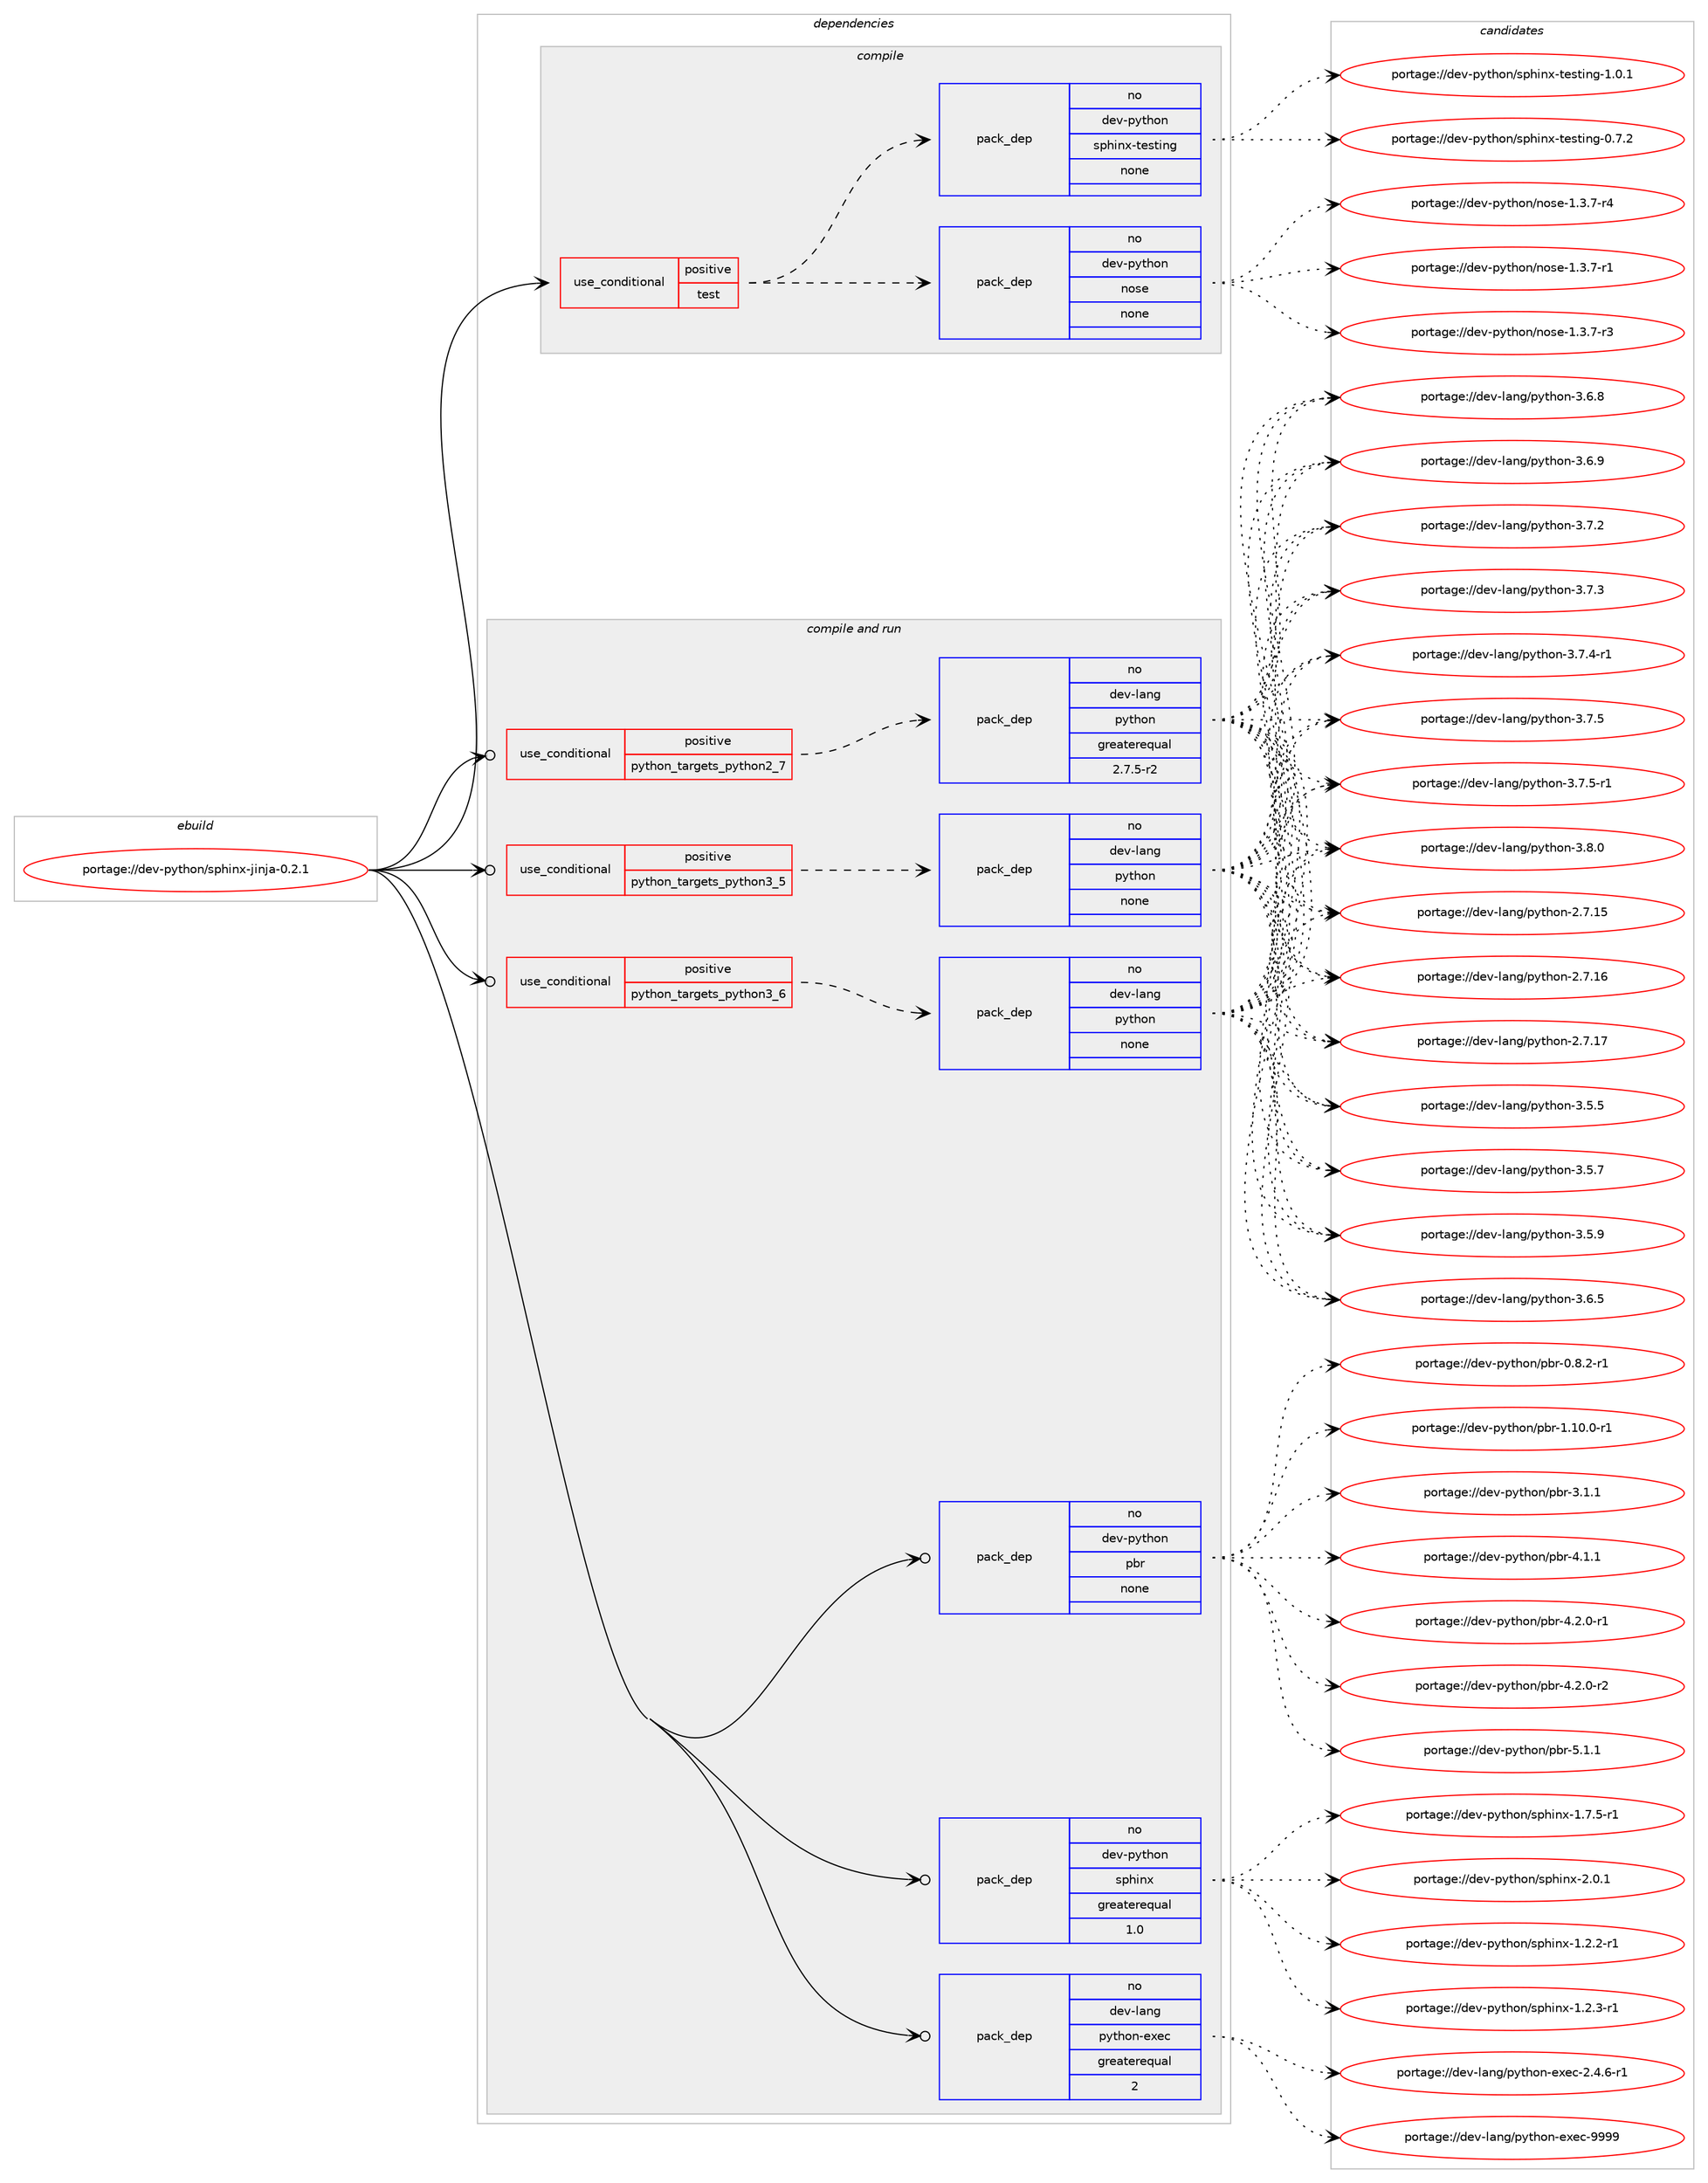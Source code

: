 digraph prolog {

# *************
# Graph options
# *************

newrank=true;
concentrate=true;
compound=true;
graph [rankdir=LR,fontname=Helvetica,fontsize=10,ranksep=1.5];#, ranksep=2.5, nodesep=0.2];
edge  [arrowhead=vee];
node  [fontname=Helvetica,fontsize=10];

# **********
# The ebuild
# **********

subgraph cluster_leftcol {
color=gray;
rank=same;
label=<<i>ebuild</i>>;
id [label="portage://dev-python/sphinx-jinja-0.2.1", color=red, width=4, href="../dev-python/sphinx-jinja-0.2.1.svg"];
}

# ****************
# The dependencies
# ****************

subgraph cluster_midcol {
color=gray;
label=<<i>dependencies</i>>;
subgraph cluster_compile {
fillcolor="#eeeeee";
style=filled;
label=<<i>compile</i>>;
subgraph cond38947 {
dependency173116 [label=<<TABLE BORDER="0" CELLBORDER="1" CELLSPACING="0" CELLPADDING="4"><TR><TD ROWSPAN="3" CELLPADDING="10">use_conditional</TD></TR><TR><TD>positive</TD></TR><TR><TD>test</TD></TR></TABLE>>, shape=none, color=red];
subgraph pack130766 {
dependency173117 [label=<<TABLE BORDER="0" CELLBORDER="1" CELLSPACING="0" CELLPADDING="4" WIDTH="220"><TR><TD ROWSPAN="6" CELLPADDING="30">pack_dep</TD></TR><TR><TD WIDTH="110">no</TD></TR><TR><TD>dev-python</TD></TR><TR><TD>nose</TD></TR><TR><TD>none</TD></TR><TR><TD></TD></TR></TABLE>>, shape=none, color=blue];
}
dependency173116:e -> dependency173117:w [weight=20,style="dashed",arrowhead="vee"];
subgraph pack130767 {
dependency173118 [label=<<TABLE BORDER="0" CELLBORDER="1" CELLSPACING="0" CELLPADDING="4" WIDTH="220"><TR><TD ROWSPAN="6" CELLPADDING="30">pack_dep</TD></TR><TR><TD WIDTH="110">no</TD></TR><TR><TD>dev-python</TD></TR><TR><TD>sphinx-testing</TD></TR><TR><TD>none</TD></TR><TR><TD></TD></TR></TABLE>>, shape=none, color=blue];
}
dependency173116:e -> dependency173118:w [weight=20,style="dashed",arrowhead="vee"];
}
id:e -> dependency173116:w [weight=20,style="solid",arrowhead="vee"];
}
subgraph cluster_compileandrun {
fillcolor="#eeeeee";
style=filled;
label=<<i>compile and run</i>>;
subgraph cond38948 {
dependency173119 [label=<<TABLE BORDER="0" CELLBORDER="1" CELLSPACING="0" CELLPADDING="4"><TR><TD ROWSPAN="3" CELLPADDING="10">use_conditional</TD></TR><TR><TD>positive</TD></TR><TR><TD>python_targets_python2_7</TD></TR></TABLE>>, shape=none, color=red];
subgraph pack130768 {
dependency173120 [label=<<TABLE BORDER="0" CELLBORDER="1" CELLSPACING="0" CELLPADDING="4" WIDTH="220"><TR><TD ROWSPAN="6" CELLPADDING="30">pack_dep</TD></TR><TR><TD WIDTH="110">no</TD></TR><TR><TD>dev-lang</TD></TR><TR><TD>python</TD></TR><TR><TD>greaterequal</TD></TR><TR><TD>2.7.5-r2</TD></TR></TABLE>>, shape=none, color=blue];
}
dependency173119:e -> dependency173120:w [weight=20,style="dashed",arrowhead="vee"];
}
id:e -> dependency173119:w [weight=20,style="solid",arrowhead="odotvee"];
subgraph cond38949 {
dependency173121 [label=<<TABLE BORDER="0" CELLBORDER="1" CELLSPACING="0" CELLPADDING="4"><TR><TD ROWSPAN="3" CELLPADDING="10">use_conditional</TD></TR><TR><TD>positive</TD></TR><TR><TD>python_targets_python3_5</TD></TR></TABLE>>, shape=none, color=red];
subgraph pack130769 {
dependency173122 [label=<<TABLE BORDER="0" CELLBORDER="1" CELLSPACING="0" CELLPADDING="4" WIDTH="220"><TR><TD ROWSPAN="6" CELLPADDING="30">pack_dep</TD></TR><TR><TD WIDTH="110">no</TD></TR><TR><TD>dev-lang</TD></TR><TR><TD>python</TD></TR><TR><TD>none</TD></TR><TR><TD></TD></TR></TABLE>>, shape=none, color=blue];
}
dependency173121:e -> dependency173122:w [weight=20,style="dashed",arrowhead="vee"];
}
id:e -> dependency173121:w [weight=20,style="solid",arrowhead="odotvee"];
subgraph cond38950 {
dependency173123 [label=<<TABLE BORDER="0" CELLBORDER="1" CELLSPACING="0" CELLPADDING="4"><TR><TD ROWSPAN="3" CELLPADDING="10">use_conditional</TD></TR><TR><TD>positive</TD></TR><TR><TD>python_targets_python3_6</TD></TR></TABLE>>, shape=none, color=red];
subgraph pack130770 {
dependency173124 [label=<<TABLE BORDER="0" CELLBORDER="1" CELLSPACING="0" CELLPADDING="4" WIDTH="220"><TR><TD ROWSPAN="6" CELLPADDING="30">pack_dep</TD></TR><TR><TD WIDTH="110">no</TD></TR><TR><TD>dev-lang</TD></TR><TR><TD>python</TD></TR><TR><TD>none</TD></TR><TR><TD></TD></TR></TABLE>>, shape=none, color=blue];
}
dependency173123:e -> dependency173124:w [weight=20,style="dashed",arrowhead="vee"];
}
id:e -> dependency173123:w [weight=20,style="solid",arrowhead="odotvee"];
subgraph pack130771 {
dependency173125 [label=<<TABLE BORDER="0" CELLBORDER="1" CELLSPACING="0" CELLPADDING="4" WIDTH="220"><TR><TD ROWSPAN="6" CELLPADDING="30">pack_dep</TD></TR><TR><TD WIDTH="110">no</TD></TR><TR><TD>dev-lang</TD></TR><TR><TD>python-exec</TD></TR><TR><TD>greaterequal</TD></TR><TR><TD>2</TD></TR></TABLE>>, shape=none, color=blue];
}
id:e -> dependency173125:w [weight=20,style="solid",arrowhead="odotvee"];
subgraph pack130772 {
dependency173126 [label=<<TABLE BORDER="0" CELLBORDER="1" CELLSPACING="0" CELLPADDING="4" WIDTH="220"><TR><TD ROWSPAN="6" CELLPADDING="30">pack_dep</TD></TR><TR><TD WIDTH="110">no</TD></TR><TR><TD>dev-python</TD></TR><TR><TD>pbr</TD></TR><TR><TD>none</TD></TR><TR><TD></TD></TR></TABLE>>, shape=none, color=blue];
}
id:e -> dependency173126:w [weight=20,style="solid",arrowhead="odotvee"];
subgraph pack130773 {
dependency173127 [label=<<TABLE BORDER="0" CELLBORDER="1" CELLSPACING="0" CELLPADDING="4" WIDTH="220"><TR><TD ROWSPAN="6" CELLPADDING="30">pack_dep</TD></TR><TR><TD WIDTH="110">no</TD></TR><TR><TD>dev-python</TD></TR><TR><TD>sphinx</TD></TR><TR><TD>greaterequal</TD></TR><TR><TD>1.0</TD></TR></TABLE>>, shape=none, color=blue];
}
id:e -> dependency173127:w [weight=20,style="solid",arrowhead="odotvee"];
}
subgraph cluster_run {
fillcolor="#eeeeee";
style=filled;
label=<<i>run</i>>;
}
}

# **************
# The candidates
# **************

subgraph cluster_choices {
rank=same;
color=gray;
label=<<i>candidates</i>>;

subgraph choice130766 {
color=black;
nodesep=1;
choiceportage10010111845112121116104111110471101111151014549465146554511449 [label="portage://dev-python/nose-1.3.7-r1", color=red, width=4,href="../dev-python/nose-1.3.7-r1.svg"];
choiceportage10010111845112121116104111110471101111151014549465146554511451 [label="portage://dev-python/nose-1.3.7-r3", color=red, width=4,href="../dev-python/nose-1.3.7-r3.svg"];
choiceportage10010111845112121116104111110471101111151014549465146554511452 [label="portage://dev-python/nose-1.3.7-r4", color=red, width=4,href="../dev-python/nose-1.3.7-r4.svg"];
dependency173117:e -> choiceportage10010111845112121116104111110471101111151014549465146554511449:w [style=dotted,weight="100"];
dependency173117:e -> choiceportage10010111845112121116104111110471101111151014549465146554511451:w [style=dotted,weight="100"];
dependency173117:e -> choiceportage10010111845112121116104111110471101111151014549465146554511452:w [style=dotted,weight="100"];
}
subgraph choice130767 {
color=black;
nodesep=1;
choiceportage100101118451121211161041111104711511210410511012045116101115116105110103454846554650 [label="portage://dev-python/sphinx-testing-0.7.2", color=red, width=4,href="../dev-python/sphinx-testing-0.7.2.svg"];
choiceportage100101118451121211161041111104711511210410511012045116101115116105110103454946484649 [label="portage://dev-python/sphinx-testing-1.0.1", color=red, width=4,href="../dev-python/sphinx-testing-1.0.1.svg"];
dependency173118:e -> choiceportage100101118451121211161041111104711511210410511012045116101115116105110103454846554650:w [style=dotted,weight="100"];
dependency173118:e -> choiceportage100101118451121211161041111104711511210410511012045116101115116105110103454946484649:w [style=dotted,weight="100"];
}
subgraph choice130768 {
color=black;
nodesep=1;
choiceportage10010111845108971101034711212111610411111045504655464953 [label="portage://dev-lang/python-2.7.15", color=red, width=4,href="../dev-lang/python-2.7.15.svg"];
choiceportage10010111845108971101034711212111610411111045504655464954 [label="portage://dev-lang/python-2.7.16", color=red, width=4,href="../dev-lang/python-2.7.16.svg"];
choiceportage10010111845108971101034711212111610411111045504655464955 [label="portage://dev-lang/python-2.7.17", color=red, width=4,href="../dev-lang/python-2.7.17.svg"];
choiceportage100101118451089711010347112121116104111110455146534653 [label="portage://dev-lang/python-3.5.5", color=red, width=4,href="../dev-lang/python-3.5.5.svg"];
choiceportage100101118451089711010347112121116104111110455146534655 [label="portage://dev-lang/python-3.5.7", color=red, width=4,href="../dev-lang/python-3.5.7.svg"];
choiceportage100101118451089711010347112121116104111110455146534657 [label="portage://dev-lang/python-3.5.9", color=red, width=4,href="../dev-lang/python-3.5.9.svg"];
choiceportage100101118451089711010347112121116104111110455146544653 [label="portage://dev-lang/python-3.6.5", color=red, width=4,href="../dev-lang/python-3.6.5.svg"];
choiceportage100101118451089711010347112121116104111110455146544656 [label="portage://dev-lang/python-3.6.8", color=red, width=4,href="../dev-lang/python-3.6.8.svg"];
choiceportage100101118451089711010347112121116104111110455146544657 [label="portage://dev-lang/python-3.6.9", color=red, width=4,href="../dev-lang/python-3.6.9.svg"];
choiceportage100101118451089711010347112121116104111110455146554650 [label="portage://dev-lang/python-3.7.2", color=red, width=4,href="../dev-lang/python-3.7.2.svg"];
choiceportage100101118451089711010347112121116104111110455146554651 [label="portage://dev-lang/python-3.7.3", color=red, width=4,href="../dev-lang/python-3.7.3.svg"];
choiceportage1001011184510897110103471121211161041111104551465546524511449 [label="portage://dev-lang/python-3.7.4-r1", color=red, width=4,href="../dev-lang/python-3.7.4-r1.svg"];
choiceportage100101118451089711010347112121116104111110455146554653 [label="portage://dev-lang/python-3.7.5", color=red, width=4,href="../dev-lang/python-3.7.5.svg"];
choiceportage1001011184510897110103471121211161041111104551465546534511449 [label="portage://dev-lang/python-3.7.5-r1", color=red, width=4,href="../dev-lang/python-3.7.5-r1.svg"];
choiceportage100101118451089711010347112121116104111110455146564648 [label="portage://dev-lang/python-3.8.0", color=red, width=4,href="../dev-lang/python-3.8.0.svg"];
dependency173120:e -> choiceportage10010111845108971101034711212111610411111045504655464953:w [style=dotted,weight="100"];
dependency173120:e -> choiceportage10010111845108971101034711212111610411111045504655464954:w [style=dotted,weight="100"];
dependency173120:e -> choiceportage10010111845108971101034711212111610411111045504655464955:w [style=dotted,weight="100"];
dependency173120:e -> choiceportage100101118451089711010347112121116104111110455146534653:w [style=dotted,weight="100"];
dependency173120:e -> choiceportage100101118451089711010347112121116104111110455146534655:w [style=dotted,weight="100"];
dependency173120:e -> choiceportage100101118451089711010347112121116104111110455146534657:w [style=dotted,weight="100"];
dependency173120:e -> choiceportage100101118451089711010347112121116104111110455146544653:w [style=dotted,weight="100"];
dependency173120:e -> choiceportage100101118451089711010347112121116104111110455146544656:w [style=dotted,weight="100"];
dependency173120:e -> choiceportage100101118451089711010347112121116104111110455146544657:w [style=dotted,weight="100"];
dependency173120:e -> choiceportage100101118451089711010347112121116104111110455146554650:w [style=dotted,weight="100"];
dependency173120:e -> choiceportage100101118451089711010347112121116104111110455146554651:w [style=dotted,weight="100"];
dependency173120:e -> choiceportage1001011184510897110103471121211161041111104551465546524511449:w [style=dotted,weight="100"];
dependency173120:e -> choiceportage100101118451089711010347112121116104111110455146554653:w [style=dotted,weight="100"];
dependency173120:e -> choiceportage1001011184510897110103471121211161041111104551465546534511449:w [style=dotted,weight="100"];
dependency173120:e -> choiceportage100101118451089711010347112121116104111110455146564648:w [style=dotted,weight="100"];
}
subgraph choice130769 {
color=black;
nodesep=1;
choiceportage10010111845108971101034711212111610411111045504655464953 [label="portage://dev-lang/python-2.7.15", color=red, width=4,href="../dev-lang/python-2.7.15.svg"];
choiceportage10010111845108971101034711212111610411111045504655464954 [label="portage://dev-lang/python-2.7.16", color=red, width=4,href="../dev-lang/python-2.7.16.svg"];
choiceportage10010111845108971101034711212111610411111045504655464955 [label="portage://dev-lang/python-2.7.17", color=red, width=4,href="../dev-lang/python-2.7.17.svg"];
choiceportage100101118451089711010347112121116104111110455146534653 [label="portage://dev-lang/python-3.5.5", color=red, width=4,href="../dev-lang/python-3.5.5.svg"];
choiceportage100101118451089711010347112121116104111110455146534655 [label="portage://dev-lang/python-3.5.7", color=red, width=4,href="../dev-lang/python-3.5.7.svg"];
choiceportage100101118451089711010347112121116104111110455146534657 [label="portage://dev-lang/python-3.5.9", color=red, width=4,href="../dev-lang/python-3.5.9.svg"];
choiceportage100101118451089711010347112121116104111110455146544653 [label="portage://dev-lang/python-3.6.5", color=red, width=4,href="../dev-lang/python-3.6.5.svg"];
choiceportage100101118451089711010347112121116104111110455146544656 [label="portage://dev-lang/python-3.6.8", color=red, width=4,href="../dev-lang/python-3.6.8.svg"];
choiceportage100101118451089711010347112121116104111110455146544657 [label="portage://dev-lang/python-3.6.9", color=red, width=4,href="../dev-lang/python-3.6.9.svg"];
choiceportage100101118451089711010347112121116104111110455146554650 [label="portage://dev-lang/python-3.7.2", color=red, width=4,href="../dev-lang/python-3.7.2.svg"];
choiceportage100101118451089711010347112121116104111110455146554651 [label="portage://dev-lang/python-3.7.3", color=red, width=4,href="../dev-lang/python-3.7.3.svg"];
choiceportage1001011184510897110103471121211161041111104551465546524511449 [label="portage://dev-lang/python-3.7.4-r1", color=red, width=4,href="../dev-lang/python-3.7.4-r1.svg"];
choiceportage100101118451089711010347112121116104111110455146554653 [label="portage://dev-lang/python-3.7.5", color=red, width=4,href="../dev-lang/python-3.7.5.svg"];
choiceportage1001011184510897110103471121211161041111104551465546534511449 [label="portage://dev-lang/python-3.7.5-r1", color=red, width=4,href="../dev-lang/python-3.7.5-r1.svg"];
choiceportage100101118451089711010347112121116104111110455146564648 [label="portage://dev-lang/python-3.8.0", color=red, width=4,href="../dev-lang/python-3.8.0.svg"];
dependency173122:e -> choiceportage10010111845108971101034711212111610411111045504655464953:w [style=dotted,weight="100"];
dependency173122:e -> choiceportage10010111845108971101034711212111610411111045504655464954:w [style=dotted,weight="100"];
dependency173122:e -> choiceportage10010111845108971101034711212111610411111045504655464955:w [style=dotted,weight="100"];
dependency173122:e -> choiceportage100101118451089711010347112121116104111110455146534653:w [style=dotted,weight="100"];
dependency173122:e -> choiceportage100101118451089711010347112121116104111110455146534655:w [style=dotted,weight="100"];
dependency173122:e -> choiceportage100101118451089711010347112121116104111110455146534657:w [style=dotted,weight="100"];
dependency173122:e -> choiceportage100101118451089711010347112121116104111110455146544653:w [style=dotted,weight="100"];
dependency173122:e -> choiceportage100101118451089711010347112121116104111110455146544656:w [style=dotted,weight="100"];
dependency173122:e -> choiceportage100101118451089711010347112121116104111110455146544657:w [style=dotted,weight="100"];
dependency173122:e -> choiceportage100101118451089711010347112121116104111110455146554650:w [style=dotted,weight="100"];
dependency173122:e -> choiceportage100101118451089711010347112121116104111110455146554651:w [style=dotted,weight="100"];
dependency173122:e -> choiceportage1001011184510897110103471121211161041111104551465546524511449:w [style=dotted,weight="100"];
dependency173122:e -> choiceportage100101118451089711010347112121116104111110455146554653:w [style=dotted,weight="100"];
dependency173122:e -> choiceportage1001011184510897110103471121211161041111104551465546534511449:w [style=dotted,weight="100"];
dependency173122:e -> choiceportage100101118451089711010347112121116104111110455146564648:w [style=dotted,weight="100"];
}
subgraph choice130770 {
color=black;
nodesep=1;
choiceportage10010111845108971101034711212111610411111045504655464953 [label="portage://dev-lang/python-2.7.15", color=red, width=4,href="../dev-lang/python-2.7.15.svg"];
choiceportage10010111845108971101034711212111610411111045504655464954 [label="portage://dev-lang/python-2.7.16", color=red, width=4,href="../dev-lang/python-2.7.16.svg"];
choiceportage10010111845108971101034711212111610411111045504655464955 [label="portage://dev-lang/python-2.7.17", color=red, width=4,href="../dev-lang/python-2.7.17.svg"];
choiceportage100101118451089711010347112121116104111110455146534653 [label="portage://dev-lang/python-3.5.5", color=red, width=4,href="../dev-lang/python-3.5.5.svg"];
choiceportage100101118451089711010347112121116104111110455146534655 [label="portage://dev-lang/python-3.5.7", color=red, width=4,href="../dev-lang/python-3.5.7.svg"];
choiceportage100101118451089711010347112121116104111110455146534657 [label="portage://dev-lang/python-3.5.9", color=red, width=4,href="../dev-lang/python-3.5.9.svg"];
choiceportage100101118451089711010347112121116104111110455146544653 [label="portage://dev-lang/python-3.6.5", color=red, width=4,href="../dev-lang/python-3.6.5.svg"];
choiceportage100101118451089711010347112121116104111110455146544656 [label="portage://dev-lang/python-3.6.8", color=red, width=4,href="../dev-lang/python-3.6.8.svg"];
choiceportage100101118451089711010347112121116104111110455146544657 [label="portage://dev-lang/python-3.6.9", color=red, width=4,href="../dev-lang/python-3.6.9.svg"];
choiceportage100101118451089711010347112121116104111110455146554650 [label="portage://dev-lang/python-3.7.2", color=red, width=4,href="../dev-lang/python-3.7.2.svg"];
choiceportage100101118451089711010347112121116104111110455146554651 [label="portage://dev-lang/python-3.7.3", color=red, width=4,href="../dev-lang/python-3.7.3.svg"];
choiceportage1001011184510897110103471121211161041111104551465546524511449 [label="portage://dev-lang/python-3.7.4-r1", color=red, width=4,href="../dev-lang/python-3.7.4-r1.svg"];
choiceportage100101118451089711010347112121116104111110455146554653 [label="portage://dev-lang/python-3.7.5", color=red, width=4,href="../dev-lang/python-3.7.5.svg"];
choiceportage1001011184510897110103471121211161041111104551465546534511449 [label="portage://dev-lang/python-3.7.5-r1", color=red, width=4,href="../dev-lang/python-3.7.5-r1.svg"];
choiceportage100101118451089711010347112121116104111110455146564648 [label="portage://dev-lang/python-3.8.0", color=red, width=4,href="../dev-lang/python-3.8.0.svg"];
dependency173124:e -> choiceportage10010111845108971101034711212111610411111045504655464953:w [style=dotted,weight="100"];
dependency173124:e -> choiceportage10010111845108971101034711212111610411111045504655464954:w [style=dotted,weight="100"];
dependency173124:e -> choiceportage10010111845108971101034711212111610411111045504655464955:w [style=dotted,weight="100"];
dependency173124:e -> choiceportage100101118451089711010347112121116104111110455146534653:w [style=dotted,weight="100"];
dependency173124:e -> choiceportage100101118451089711010347112121116104111110455146534655:w [style=dotted,weight="100"];
dependency173124:e -> choiceportage100101118451089711010347112121116104111110455146534657:w [style=dotted,weight="100"];
dependency173124:e -> choiceportage100101118451089711010347112121116104111110455146544653:w [style=dotted,weight="100"];
dependency173124:e -> choiceportage100101118451089711010347112121116104111110455146544656:w [style=dotted,weight="100"];
dependency173124:e -> choiceportage100101118451089711010347112121116104111110455146544657:w [style=dotted,weight="100"];
dependency173124:e -> choiceportage100101118451089711010347112121116104111110455146554650:w [style=dotted,weight="100"];
dependency173124:e -> choiceportage100101118451089711010347112121116104111110455146554651:w [style=dotted,weight="100"];
dependency173124:e -> choiceportage1001011184510897110103471121211161041111104551465546524511449:w [style=dotted,weight="100"];
dependency173124:e -> choiceportage100101118451089711010347112121116104111110455146554653:w [style=dotted,weight="100"];
dependency173124:e -> choiceportage1001011184510897110103471121211161041111104551465546534511449:w [style=dotted,weight="100"];
dependency173124:e -> choiceportage100101118451089711010347112121116104111110455146564648:w [style=dotted,weight="100"];
}
subgraph choice130771 {
color=black;
nodesep=1;
choiceportage10010111845108971101034711212111610411111045101120101994550465246544511449 [label="portage://dev-lang/python-exec-2.4.6-r1", color=red, width=4,href="../dev-lang/python-exec-2.4.6-r1.svg"];
choiceportage10010111845108971101034711212111610411111045101120101994557575757 [label="portage://dev-lang/python-exec-9999", color=red, width=4,href="../dev-lang/python-exec-9999.svg"];
dependency173125:e -> choiceportage10010111845108971101034711212111610411111045101120101994550465246544511449:w [style=dotted,weight="100"];
dependency173125:e -> choiceportage10010111845108971101034711212111610411111045101120101994557575757:w [style=dotted,weight="100"];
}
subgraph choice130772 {
color=black;
nodesep=1;
choiceportage1001011184511212111610411111047112981144548465646504511449 [label="portage://dev-python/pbr-0.8.2-r1", color=red, width=4,href="../dev-python/pbr-0.8.2-r1.svg"];
choiceportage100101118451121211161041111104711298114454946494846484511449 [label="portage://dev-python/pbr-1.10.0-r1", color=red, width=4,href="../dev-python/pbr-1.10.0-r1.svg"];
choiceportage100101118451121211161041111104711298114455146494649 [label="portage://dev-python/pbr-3.1.1", color=red, width=4,href="../dev-python/pbr-3.1.1.svg"];
choiceportage100101118451121211161041111104711298114455246494649 [label="portage://dev-python/pbr-4.1.1", color=red, width=4,href="../dev-python/pbr-4.1.1.svg"];
choiceportage1001011184511212111610411111047112981144552465046484511449 [label="portage://dev-python/pbr-4.2.0-r1", color=red, width=4,href="../dev-python/pbr-4.2.0-r1.svg"];
choiceportage1001011184511212111610411111047112981144552465046484511450 [label="portage://dev-python/pbr-4.2.0-r2", color=red, width=4,href="../dev-python/pbr-4.2.0-r2.svg"];
choiceportage100101118451121211161041111104711298114455346494649 [label="portage://dev-python/pbr-5.1.1", color=red, width=4,href="../dev-python/pbr-5.1.1.svg"];
dependency173126:e -> choiceportage1001011184511212111610411111047112981144548465646504511449:w [style=dotted,weight="100"];
dependency173126:e -> choiceportage100101118451121211161041111104711298114454946494846484511449:w [style=dotted,weight="100"];
dependency173126:e -> choiceportage100101118451121211161041111104711298114455146494649:w [style=dotted,weight="100"];
dependency173126:e -> choiceportage100101118451121211161041111104711298114455246494649:w [style=dotted,weight="100"];
dependency173126:e -> choiceportage1001011184511212111610411111047112981144552465046484511449:w [style=dotted,weight="100"];
dependency173126:e -> choiceportage1001011184511212111610411111047112981144552465046484511450:w [style=dotted,weight="100"];
dependency173126:e -> choiceportage100101118451121211161041111104711298114455346494649:w [style=dotted,weight="100"];
}
subgraph choice130773 {
color=black;
nodesep=1;
choiceportage10010111845112121116104111110471151121041051101204549465046504511449 [label="portage://dev-python/sphinx-1.2.2-r1", color=red, width=4,href="../dev-python/sphinx-1.2.2-r1.svg"];
choiceportage10010111845112121116104111110471151121041051101204549465046514511449 [label="portage://dev-python/sphinx-1.2.3-r1", color=red, width=4,href="../dev-python/sphinx-1.2.3-r1.svg"];
choiceportage10010111845112121116104111110471151121041051101204549465546534511449 [label="portage://dev-python/sphinx-1.7.5-r1", color=red, width=4,href="../dev-python/sphinx-1.7.5-r1.svg"];
choiceportage1001011184511212111610411111047115112104105110120455046484649 [label="portage://dev-python/sphinx-2.0.1", color=red, width=4,href="../dev-python/sphinx-2.0.1.svg"];
dependency173127:e -> choiceportage10010111845112121116104111110471151121041051101204549465046504511449:w [style=dotted,weight="100"];
dependency173127:e -> choiceportage10010111845112121116104111110471151121041051101204549465046514511449:w [style=dotted,weight="100"];
dependency173127:e -> choiceportage10010111845112121116104111110471151121041051101204549465546534511449:w [style=dotted,weight="100"];
dependency173127:e -> choiceportage1001011184511212111610411111047115112104105110120455046484649:w [style=dotted,weight="100"];
}
}

}
